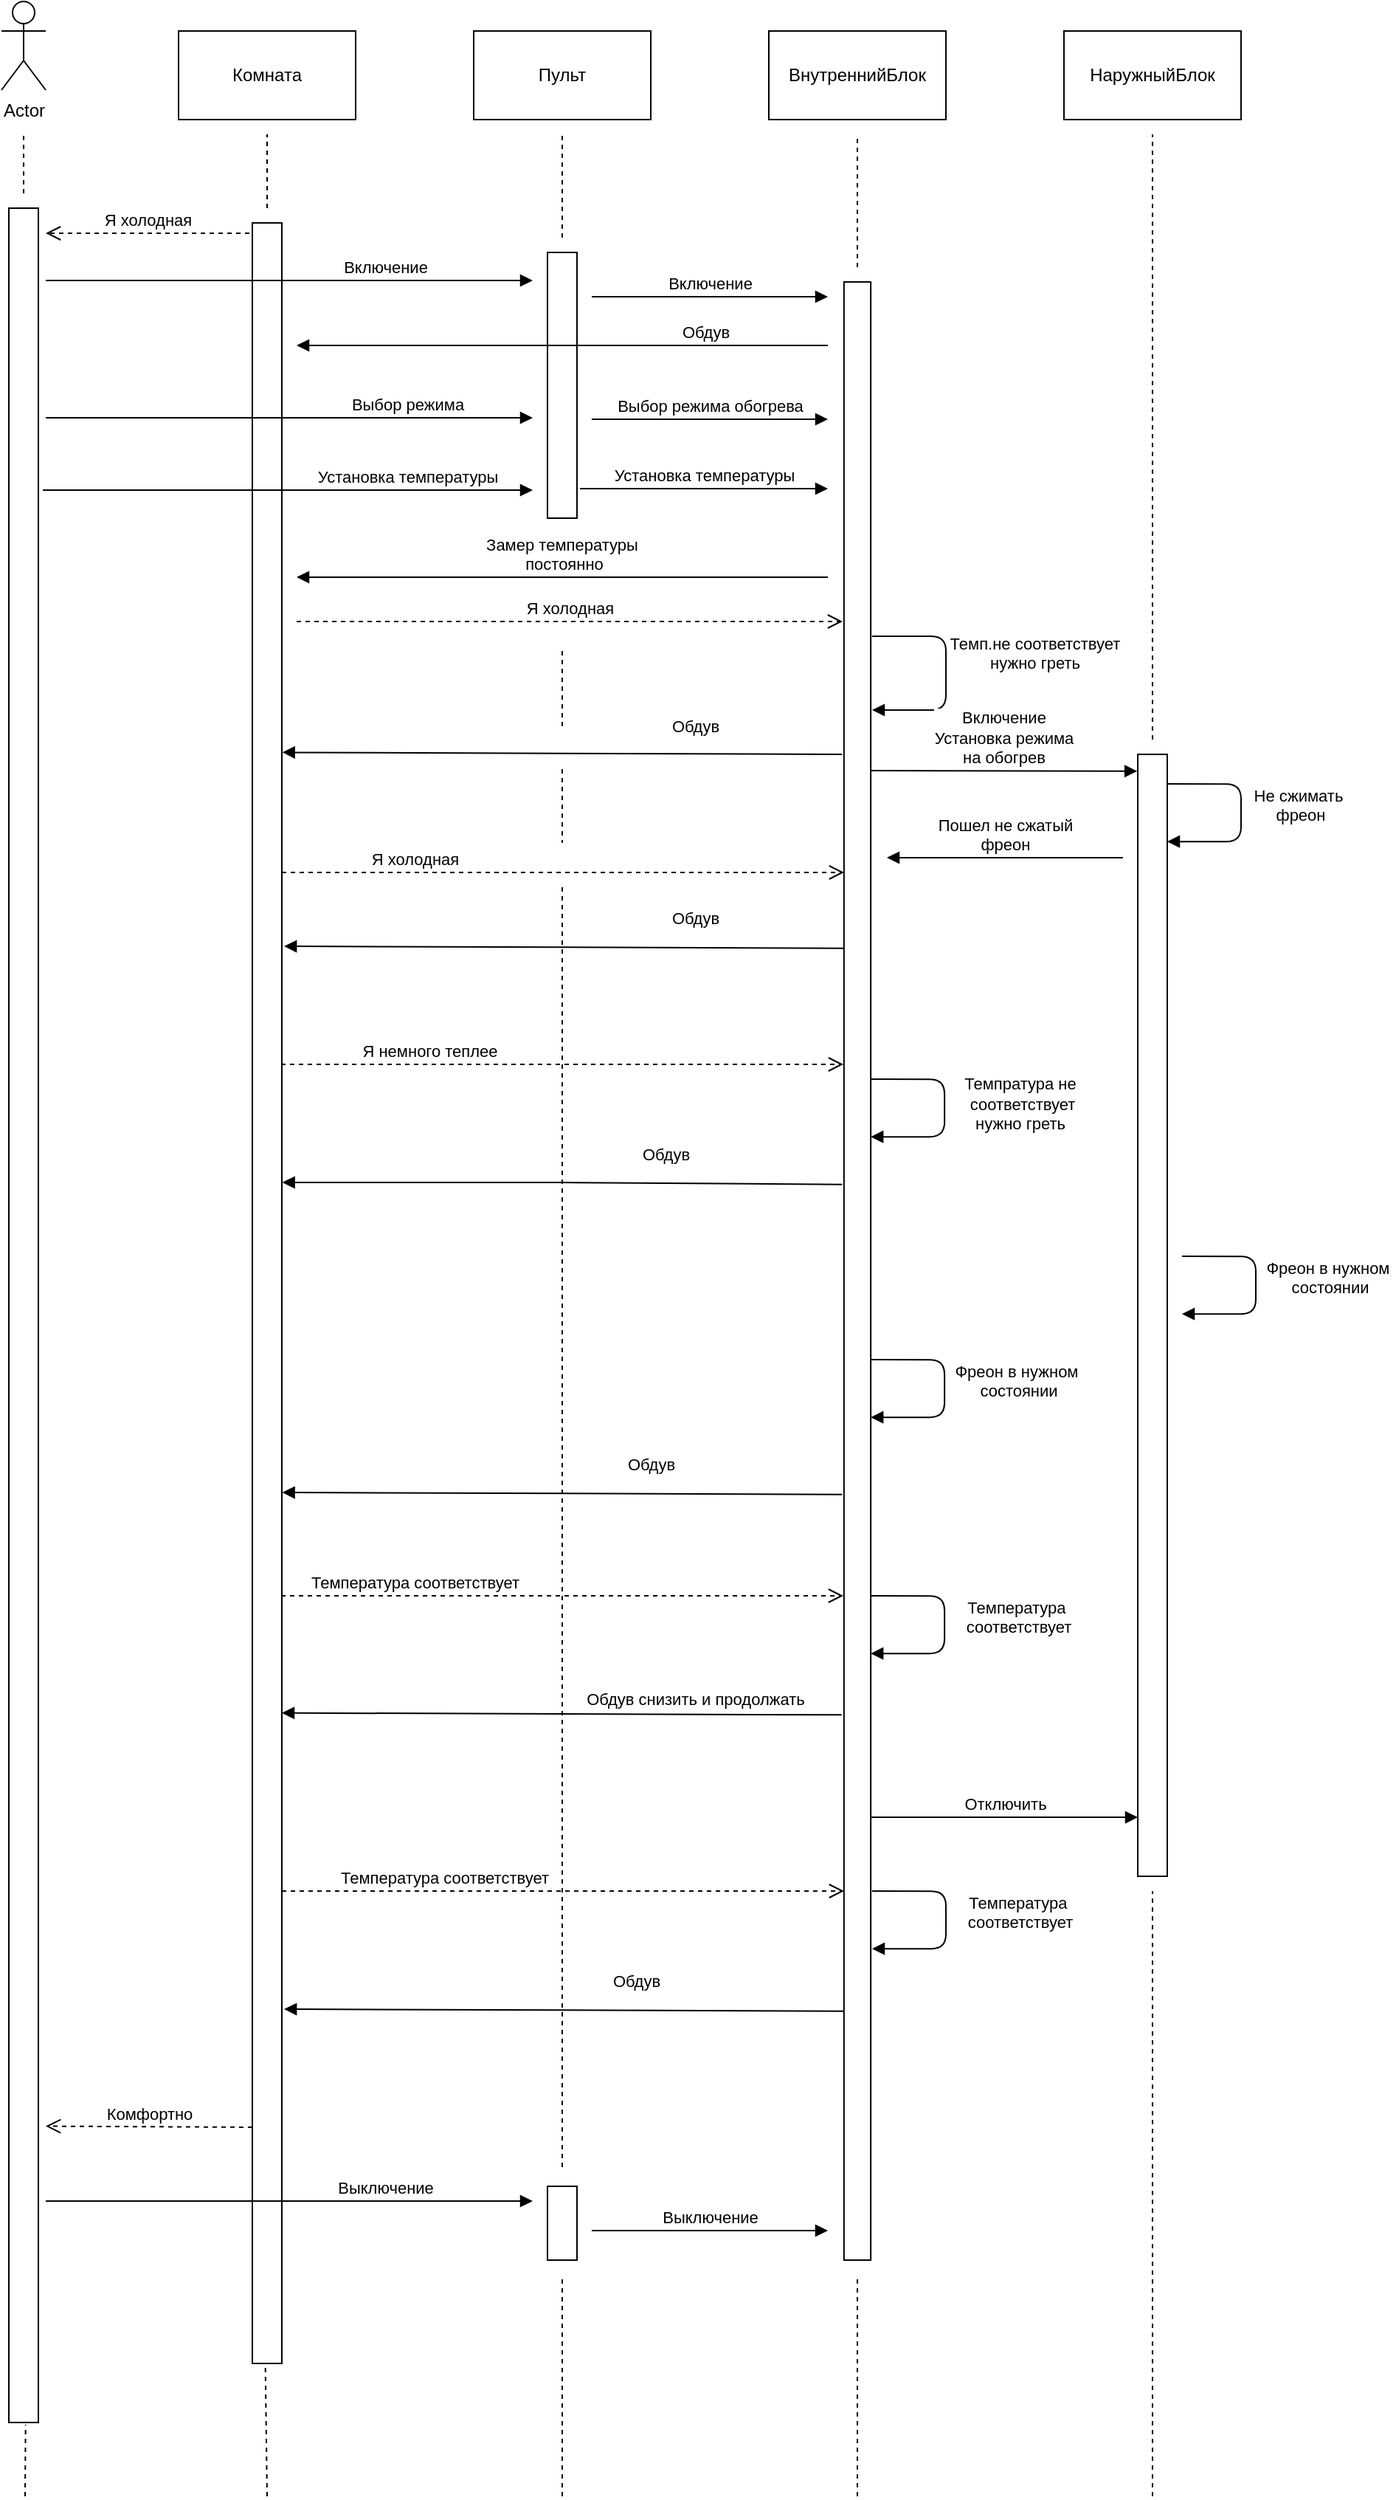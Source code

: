 <mxfile version="15.2.9" type="github">
  <diagram id="fSP1RlAC8vX0w-eQDweL" name="Page-1">
    <mxGraphModel dx="806" dy="490" grid="1" gridSize="10" guides="1" tooltips="1" connect="1" arrows="1" fold="1" page="1" pageScale="1" pageWidth="827" pageHeight="1169" math="0" shadow="0">
      <root>
        <mxCell id="0" />
        <mxCell id="1" parent="0" />
        <mxCell id="T-YBNMZaAXyBkbNDSHO9-1" value="Actor" style="shape=umlActor;verticalLabelPosition=bottom;verticalAlign=top;html=1;outlineConnect=0;" vertex="1" parent="1">
          <mxGeometry x="40" y="40" width="30" height="60" as="geometry" />
        </mxCell>
        <mxCell id="T-YBNMZaAXyBkbNDSHO9-2" value="&lt;font style=&quot;vertical-align: inherit&quot;&gt;&lt;font style=&quot;vertical-align: inherit&quot;&gt;Комната&lt;/font&gt;&lt;/font&gt;" style="rounded=0;whiteSpace=wrap;html=1;" vertex="1" parent="1">
          <mxGeometry x="160" y="60" width="120" height="60" as="geometry" />
        </mxCell>
        <mxCell id="T-YBNMZaAXyBkbNDSHO9-3" value="&lt;font style=&quot;vertical-align: inherit&quot;&gt;&lt;font style=&quot;vertical-align: inherit&quot;&gt;Пульт&lt;/font&gt;&lt;/font&gt;" style="rounded=0;whiteSpace=wrap;html=1;" vertex="1" parent="1">
          <mxGeometry x="360" y="60" width="120" height="60" as="geometry" />
        </mxCell>
        <mxCell id="T-YBNMZaAXyBkbNDSHO9-4" value="&lt;font style=&quot;vertical-align: inherit&quot;&gt;&lt;font style=&quot;vertical-align: inherit&quot;&gt;ВнутреннийБлок&lt;/font&gt;&lt;/font&gt;" style="rounded=0;whiteSpace=wrap;html=1;" vertex="1" parent="1">
          <mxGeometry x="560" y="60" width="120" height="60" as="geometry" />
        </mxCell>
        <mxCell id="T-YBNMZaAXyBkbNDSHO9-5" value="&lt;font style=&quot;vertical-align: inherit&quot;&gt;&lt;font style=&quot;vertical-align: inherit&quot;&gt;НаружныйБлок&lt;/font&gt;&lt;/font&gt;" style="rounded=0;whiteSpace=wrap;html=1;" vertex="1" parent="1">
          <mxGeometry x="760" y="60" width="120" height="60" as="geometry" />
        </mxCell>
        <mxCell id="T-YBNMZaAXyBkbNDSHO9-6" value="" style="html=1;points=[];perimeter=orthogonalPerimeter;" vertex="1" parent="1">
          <mxGeometry x="45" y="180" width="20" height="1500" as="geometry" />
        </mxCell>
        <mxCell id="T-YBNMZaAXyBkbNDSHO9-7" value="" style="endArrow=none;dashed=1;html=1;" edge="1" parent="1">
          <mxGeometry width="50" height="50" relative="1" as="geometry">
            <mxPoint x="55" y="170" as="sourcePoint" />
            <mxPoint x="55" y="130" as="targetPoint" />
          </mxGeometry>
        </mxCell>
        <mxCell id="T-YBNMZaAXyBkbNDSHO9-9" value="" style="html=1;points=[];perimeter=orthogonalPerimeter;" vertex="1" parent="1">
          <mxGeometry x="210" y="190" width="20" height="1450" as="geometry" />
        </mxCell>
        <mxCell id="T-YBNMZaAXyBkbNDSHO9-12" value="" style="html=1;points=[];perimeter=orthogonalPerimeter;" vertex="1" parent="1">
          <mxGeometry x="410" y="210" width="20" height="180" as="geometry" />
        </mxCell>
        <mxCell id="T-YBNMZaAXyBkbNDSHO9-14" value="Я холодная" style="html=1;verticalAlign=bottom;endArrow=open;dashed=1;endSize=8;" edge="1" parent="1">
          <mxGeometry relative="1" as="geometry">
            <mxPoint x="208" y="197" as="sourcePoint" />
            <mxPoint x="70" y="197" as="targetPoint" />
          </mxGeometry>
        </mxCell>
        <mxCell id="T-YBNMZaAXyBkbNDSHO9-19" value="Включение" style="html=1;verticalAlign=bottom;endArrow=block;" edge="1" parent="1">
          <mxGeometry x="0.394" width="80" relative="1" as="geometry">
            <mxPoint x="70" y="229" as="sourcePoint" />
            <mxPoint x="400" y="229" as="targetPoint" />
            <mxPoint as="offset" />
          </mxGeometry>
        </mxCell>
        <mxCell id="T-YBNMZaAXyBkbNDSHO9-20" value="Включение" style="html=1;verticalAlign=bottom;endArrow=block;" edge="1" parent="1">
          <mxGeometry width="80" relative="1" as="geometry">
            <mxPoint x="440" y="240" as="sourcePoint" />
            <mxPoint x="600" y="240" as="targetPoint" />
          </mxGeometry>
        </mxCell>
        <mxCell id="T-YBNMZaAXyBkbNDSHO9-21" value="" style="html=1;points=[];perimeter=orthogonalPerimeter;" vertex="1" parent="1">
          <mxGeometry x="610.93" y="230" width="18.14" height="1340" as="geometry" />
        </mxCell>
        <mxCell id="T-YBNMZaAXyBkbNDSHO9-24" value="Выбор режима" style="html=1;verticalAlign=bottom;endArrow=block;" edge="1" parent="1">
          <mxGeometry x="0.485" width="80" relative="1" as="geometry">
            <mxPoint x="70" y="322" as="sourcePoint" />
            <mxPoint x="400" y="322" as="targetPoint" />
            <mxPoint as="offset" />
          </mxGeometry>
        </mxCell>
        <mxCell id="T-YBNMZaAXyBkbNDSHO9-25" value="Выбор режима обогрева" style="html=1;verticalAlign=bottom;endArrow=block;" edge="1" parent="1">
          <mxGeometry width="80" relative="1" as="geometry">
            <mxPoint x="440" y="323" as="sourcePoint" />
            <mxPoint x="600" y="323" as="targetPoint" />
          </mxGeometry>
        </mxCell>
        <mxCell id="T-YBNMZaAXyBkbNDSHO9-26" value="Установка температуры" style="html=1;verticalAlign=bottom;endArrow=block;" edge="1" parent="1">
          <mxGeometry x="0.485" width="80" relative="1" as="geometry">
            <mxPoint x="68" y="371" as="sourcePoint" />
            <mxPoint x="400" y="371" as="targetPoint" />
            <mxPoint as="offset" />
          </mxGeometry>
        </mxCell>
        <mxCell id="T-YBNMZaAXyBkbNDSHO9-27" value="Установка температуры" style="html=1;verticalAlign=bottom;endArrow=block;" edge="1" parent="1">
          <mxGeometry x="-0.005" width="80" relative="1" as="geometry">
            <mxPoint x="432" y="370" as="sourcePoint" />
            <mxPoint x="600" y="370" as="targetPoint" />
            <mxPoint as="offset" />
          </mxGeometry>
        </mxCell>
        <mxCell id="T-YBNMZaAXyBkbNDSHO9-28" value="Замер температуры&amp;nbsp;&lt;br&gt;постоянно" style="html=1;verticalAlign=bottom;endArrow=block;" edge="1" parent="1">
          <mxGeometry x="-0.003" width="80" relative="1" as="geometry">
            <mxPoint x="600" y="430" as="sourcePoint" />
            <mxPoint x="240" y="430" as="targetPoint" />
            <mxPoint as="offset" />
          </mxGeometry>
        </mxCell>
        <mxCell id="T-YBNMZaAXyBkbNDSHO9-29" value="Я холодная" style="html=1;verticalAlign=bottom;endArrow=open;dashed=1;endSize=8;" edge="1" parent="1">
          <mxGeometry x="-0.003" relative="1" as="geometry">
            <mxPoint x="240" y="460" as="sourcePoint" />
            <mxPoint x="610" y="460" as="targetPoint" />
            <mxPoint as="offset" />
            <Array as="points">
              <mxPoint x="350" y="460" />
            </Array>
          </mxGeometry>
        </mxCell>
        <mxCell id="T-YBNMZaAXyBkbNDSHO9-31" value="Обдув" style="html=1;verticalAlign=bottom;endArrow=block;" edge="1" parent="1">
          <mxGeometry x="-0.537" width="80" relative="1" as="geometry">
            <mxPoint x="600" y="273" as="sourcePoint" />
            <mxPoint x="240" y="273" as="targetPoint" />
            <mxPoint as="offset" />
          </mxGeometry>
        </mxCell>
        <mxCell id="T-YBNMZaAXyBkbNDSHO9-32" value="Темп.не соответствует &lt;br&gt;нужно греть" style="html=1;verticalAlign=bottom;endArrow=block;" edge="1" parent="1">
          <mxGeometry x="0.027" y="60" width="80" relative="1" as="geometry">
            <mxPoint x="630" y="470" as="sourcePoint" />
            <mxPoint x="630" y="520" as="targetPoint" />
            <Array as="points">
              <mxPoint x="680" y="470" />
              <mxPoint x="680" y="520" />
            </Array>
            <mxPoint as="offset" />
          </mxGeometry>
        </mxCell>
        <mxCell id="T-YBNMZaAXyBkbNDSHO9-33" value="" style="html=1;points=[];perimeter=orthogonalPerimeter;" vertex="1" parent="1">
          <mxGeometry x="810" y="550" width="20" height="760" as="geometry" />
        </mxCell>
        <mxCell id="T-YBNMZaAXyBkbNDSHO9-34" value="Включение&lt;br&gt;Установка режима&lt;br&gt;на обогрев" style="html=1;verticalAlign=bottom;endArrow=block;entryX=-0.02;entryY=0.015;entryDx=0;entryDy=0;entryPerimeter=0;" edge="1" parent="1" target="T-YBNMZaAXyBkbNDSHO9-33">
          <mxGeometry width="80" relative="1" as="geometry">
            <mxPoint x="629" y="561" as="sourcePoint" />
            <mxPoint x="809.07" y="570" as="targetPoint" />
          </mxGeometry>
        </mxCell>
        <mxCell id="T-YBNMZaAXyBkbNDSHO9-35" value="Не сжимать&amp;nbsp;&lt;br&gt;фреон" style="html=1;verticalAlign=bottom;endArrow=block;exitX=1.051;exitY=0.153;exitDx=0;exitDy=0;exitPerimeter=0;" edge="1" parent="1">
          <mxGeometry x="0.15" y="40" width="80" relative="1" as="geometry">
            <mxPoint x="829.995" y="570" as="sourcePoint" />
            <mxPoint x="830" y="609.08" as="targetPoint" />
            <Array as="points">
              <mxPoint x="880" y="570.08" />
              <mxPoint x="880" y="609.08" />
            </Array>
            <mxPoint as="offset" />
          </mxGeometry>
        </mxCell>
        <mxCell id="T-YBNMZaAXyBkbNDSHO9-36" value="Пошел не сжатый&lt;br&gt;фреон" style="html=1;verticalAlign=bottom;endArrow=block;" edge="1" parent="1">
          <mxGeometry width="80" relative="1" as="geometry">
            <mxPoint x="800" y="620" as="sourcePoint" />
            <mxPoint x="640" y="620" as="targetPoint" />
            <Array as="points">
              <mxPoint x="680" y="620" />
            </Array>
          </mxGeometry>
        </mxCell>
        <mxCell id="T-YBNMZaAXyBkbNDSHO9-37" value="Обдув" style="html=1;verticalAlign=bottom;endArrow=block;entryX=1.025;entryY=0.053;entryDx=0;entryDy=0;entryPerimeter=0;exitX=-0.059;exitY=0.032;exitDx=0;exitDy=0;exitPerimeter=0;" edge="1" parent="1">
          <mxGeometry x="-0.474" y="-10" width="80" relative="1" as="geometry">
            <mxPoint x="609.68" y="550" as="sourcePoint" />
            <mxPoint x="230.32" y="548.68" as="targetPoint" />
            <mxPoint as="offset" />
          </mxGeometry>
        </mxCell>
        <mxCell id="T-YBNMZaAXyBkbNDSHO9-38" value="Обдув" style="html=1;verticalAlign=bottom;endArrow=block;entryX=1.025;entryY=0.053;entryDx=0;entryDy=0;entryPerimeter=0;exitX=-0.059;exitY=0.032;exitDx=0;exitDy=0;exitPerimeter=0;" edge="1" parent="1">
          <mxGeometry x="-0.468" y="-11" width="80" relative="1" as="geometry">
            <mxPoint x="610.93" y="681.32" as="sourcePoint" />
            <mxPoint x="231.57" y="680" as="targetPoint" />
            <mxPoint as="offset" />
          </mxGeometry>
        </mxCell>
        <mxCell id="T-YBNMZaAXyBkbNDSHO9-41" value="Я холодная" style="html=1;verticalAlign=bottom;endArrow=open;dashed=1;endSize=8;entryX=0.004;entryY=0.151;entryDx=0;entryDy=0;entryPerimeter=0;" edge="1" parent="1">
          <mxGeometry x="-0.528" relative="1" as="geometry">
            <mxPoint x="230" y="630" as="sourcePoint" />
            <mxPoint x="611.003" y="630" as="targetPoint" />
            <mxPoint as="offset" />
          </mxGeometry>
        </mxCell>
        <mxCell id="T-YBNMZaAXyBkbNDSHO9-42" value="Я немного теплее" style="html=1;verticalAlign=bottom;endArrow=open;dashed=1;endSize=8;entryX=0.004;entryY=0.151;entryDx=0;entryDy=0;entryPerimeter=0;" edge="1" parent="1">
          <mxGeometry x="-0.472" relative="1" as="geometry">
            <mxPoint x="229.5" y="760" as="sourcePoint" />
            <mxPoint x="610.503" y="760" as="targetPoint" />
            <mxPoint as="offset" />
          </mxGeometry>
        </mxCell>
        <mxCell id="T-YBNMZaAXyBkbNDSHO9-43" value="Темпратура не&lt;br&gt;&amp;nbsp;соответствует &lt;br&gt;нужно греть" style="html=1;verticalAlign=bottom;endArrow=block;exitX=1.051;exitY=0.153;exitDx=0;exitDy=0;exitPerimeter=0;" edge="1" parent="1">
          <mxGeometry x="0.281" y="-51" width="80" relative="1" as="geometry">
            <mxPoint x="629.07" y="770" as="sourcePoint" />
            <mxPoint x="629.075" y="809.08" as="targetPoint" />
            <Array as="points">
              <mxPoint x="679.075" y="770.08" />
              <mxPoint x="679.075" y="809.08" />
            </Array>
            <mxPoint x="51" y="51" as="offset" />
          </mxGeometry>
        </mxCell>
        <mxCell id="T-YBNMZaAXyBkbNDSHO9-44" value="Обдув" style="html=1;verticalAlign=bottom;endArrow=block;entryX=1.025;entryY=0.053;entryDx=0;entryDy=0;entryPerimeter=0;exitX=-0.059;exitY=0.032;exitDx=0;exitDy=0;exitPerimeter=0;" edge="1" parent="1">
          <mxGeometry x="-0.369" y="-10" width="80" relative="1" as="geometry">
            <mxPoint x="609.68" y="841.32" as="sourcePoint" />
            <mxPoint x="230.32" y="840.0" as="targetPoint" />
            <mxPoint as="offset" />
            <Array as="points">
              <mxPoint x="420" y="840" />
            </Array>
          </mxGeometry>
        </mxCell>
        <mxCell id="T-YBNMZaAXyBkbNDSHO9-45" value="Фреон в нужном&amp;nbsp;&lt;br&gt;состоянии" style="html=1;verticalAlign=bottom;endArrow=block;exitX=1.051;exitY=0.153;exitDx=0;exitDy=0;exitPerimeter=0;" edge="1" parent="1">
          <mxGeometry x="0.15" y="50" width="80" relative="1" as="geometry">
            <mxPoint x="629.07" y="960" as="sourcePoint" />
            <mxPoint x="629.075" y="999.08" as="targetPoint" />
            <Array as="points">
              <mxPoint x="679.075" y="960.08" />
              <mxPoint x="679.075" y="999.08" />
            </Array>
            <mxPoint as="offset" />
          </mxGeometry>
        </mxCell>
        <mxCell id="T-YBNMZaAXyBkbNDSHO9-46" value="Фреон в нужном&amp;nbsp;&lt;br&gt;состоянии" style="html=1;verticalAlign=bottom;endArrow=block;exitX=1.051;exitY=0.153;exitDx=0;exitDy=0;exitPerimeter=0;" edge="1" parent="1">
          <mxGeometry x="0.15" y="50" width="80" relative="1" as="geometry">
            <mxPoint x="840" y="890" as="sourcePoint" />
            <mxPoint x="840.005" y="929.08" as="targetPoint" />
            <Array as="points">
              <mxPoint x="890.005" y="890.08" />
              <mxPoint x="890.005" y="929.08" />
            </Array>
            <mxPoint as="offset" />
          </mxGeometry>
        </mxCell>
        <mxCell id="T-YBNMZaAXyBkbNDSHO9-48" value="Обдув" style="html=1;verticalAlign=bottom;endArrow=block;entryX=1.025;entryY=0.053;entryDx=0;entryDy=0;entryPerimeter=0;exitX=-0.059;exitY=0.032;exitDx=0;exitDy=0;exitPerimeter=0;" edge="1" parent="1">
          <mxGeometry x="-0.316" y="-11" width="80" relative="1" as="geometry">
            <mxPoint x="609.68" y="1051.32" as="sourcePoint" />
            <mxPoint x="230.32" y="1050.0" as="targetPoint" />
            <mxPoint as="offset" />
          </mxGeometry>
        </mxCell>
        <mxCell id="T-YBNMZaAXyBkbNDSHO9-49" value="Температура соответствует" style="html=1;verticalAlign=bottom;endArrow=open;dashed=1;endSize=8;entryX=0.004;entryY=0.151;entryDx=0;entryDy=0;entryPerimeter=0;" edge="1" parent="1">
          <mxGeometry x="-0.525" relative="1" as="geometry">
            <mxPoint x="229.5" y="1120" as="sourcePoint" />
            <mxPoint x="610.503" y="1120" as="targetPoint" />
            <mxPoint as="offset" />
          </mxGeometry>
        </mxCell>
        <mxCell id="T-YBNMZaAXyBkbNDSHO9-50" value="Температура&amp;nbsp;&lt;br&gt;соответствует" style="html=1;verticalAlign=bottom;endArrow=block;exitX=1.051;exitY=0.153;exitDx=0;exitDy=0;exitPerimeter=0;" edge="1" parent="1">
          <mxGeometry x="0.15" y="50" width="80" relative="1" as="geometry">
            <mxPoint x="629.07" y="1120" as="sourcePoint" />
            <mxPoint x="629.075" y="1159.08" as="targetPoint" />
            <Array as="points">
              <mxPoint x="679.075" y="1120.08" />
              <mxPoint x="679.075" y="1159.08" />
            </Array>
            <mxPoint as="offset" />
          </mxGeometry>
        </mxCell>
        <mxCell id="T-YBNMZaAXyBkbNDSHO9-52" value="Обдув снизить и продолжать" style="html=1;verticalAlign=bottom;endArrow=block;entryX=1.025;entryY=0.053;entryDx=0;entryDy=0;entryPerimeter=0;exitX=-0.059;exitY=0.032;exitDx=0;exitDy=0;exitPerimeter=0;" edge="1" parent="1">
          <mxGeometry x="-0.476" y="-1" width="80" relative="1" as="geometry">
            <mxPoint x="609.36" y="1200.66" as="sourcePoint" />
            <mxPoint x="230.0" y="1199.34" as="targetPoint" />
            <mxPoint as="offset" />
          </mxGeometry>
        </mxCell>
        <mxCell id="T-YBNMZaAXyBkbNDSHO9-53" value="Отключить" style="html=1;verticalAlign=bottom;endArrow=block;exitX=1.007;exitY=0.207;exitDx=0;exitDy=0;exitPerimeter=0;entryX=-0.02;entryY=0.015;entryDx=0;entryDy=0;entryPerimeter=0;" edge="1" parent="1">
          <mxGeometry width="80" relative="1" as="geometry">
            <mxPoint x="629.6" y="1270" as="sourcePoint" />
            <mxPoint x="810.003" y="1270.02" as="targetPoint" />
          </mxGeometry>
        </mxCell>
        <mxCell id="T-YBNMZaAXyBkbNDSHO9-54" value="Температура&amp;nbsp;&lt;br&gt;соответствует" style="html=1;verticalAlign=bottom;endArrow=block;exitX=1.051;exitY=0.153;exitDx=0;exitDy=0;exitPerimeter=0;" edge="1" parent="1">
          <mxGeometry x="0.15" y="50" width="80" relative="1" as="geometry">
            <mxPoint x="630" y="1320" as="sourcePoint" />
            <mxPoint x="630.005" y="1359.08" as="targetPoint" />
            <Array as="points">
              <mxPoint x="680.005" y="1320.08" />
              <mxPoint x="680.005" y="1359.08" />
            </Array>
            <mxPoint as="offset" />
          </mxGeometry>
        </mxCell>
        <mxCell id="T-YBNMZaAXyBkbNDSHO9-55" value="Температура соответствует" style="html=1;verticalAlign=bottom;endArrow=open;dashed=1;endSize=8;entryX=0.004;entryY=0.151;entryDx=0;entryDy=0;entryPerimeter=0;" edge="1" parent="1">
          <mxGeometry x="-0.423" relative="1" as="geometry">
            <mxPoint x="230" y="1320" as="sourcePoint" />
            <mxPoint x="611.003" y="1320" as="targetPoint" />
            <mxPoint as="offset" />
          </mxGeometry>
        </mxCell>
        <mxCell id="T-YBNMZaAXyBkbNDSHO9-56" value="Обдув" style="html=1;verticalAlign=bottom;endArrow=block;entryX=1.025;entryY=0.053;entryDx=0;entryDy=0;entryPerimeter=0;exitX=-0.059;exitY=0.032;exitDx=0;exitDy=0;exitPerimeter=0;" edge="1" parent="1">
          <mxGeometry x="-0.257" y="-11" width="80" relative="1" as="geometry">
            <mxPoint x="610.93" y="1401.32" as="sourcePoint" />
            <mxPoint x="231.57" y="1400.0" as="targetPoint" />
            <mxPoint as="offset" />
          </mxGeometry>
        </mxCell>
        <mxCell id="T-YBNMZaAXyBkbNDSHO9-57" value="Комфортно" style="html=1;verticalAlign=bottom;endArrow=open;dashed=1;endSize=8;entryX=1.15;entryY=0.011;entryDx=0;entryDy=0;entryPerimeter=0;exitX=-0.1;exitY=0.006;exitDx=0;exitDy=0;exitPerimeter=0;" edge="1" parent="1">
          <mxGeometry relative="1" as="geometry">
            <mxPoint x="210" y="1480" as="sourcePoint" />
            <mxPoint x="70" y="1479.26" as="targetPoint" />
          </mxGeometry>
        </mxCell>
        <mxCell id="T-YBNMZaAXyBkbNDSHO9-58" value="" style="html=1;points=[];perimeter=orthogonalPerimeter;" vertex="1" parent="1">
          <mxGeometry x="410" y="1520" width="20" height="50" as="geometry" />
        </mxCell>
        <mxCell id="T-YBNMZaAXyBkbNDSHO9-59" value="Выключение" style="html=1;verticalAlign=bottom;endArrow=block;" edge="1" parent="1">
          <mxGeometry x="0.394" width="80" relative="1" as="geometry">
            <mxPoint x="70" y="1530" as="sourcePoint" />
            <mxPoint x="400" y="1530" as="targetPoint" />
            <mxPoint as="offset" />
          </mxGeometry>
        </mxCell>
        <mxCell id="T-YBNMZaAXyBkbNDSHO9-60" value="Выключение" style="html=1;verticalAlign=bottom;endArrow=block;" edge="1" parent="1">
          <mxGeometry width="80" relative="1" as="geometry">
            <mxPoint x="440" y="1550" as="sourcePoint" />
            <mxPoint x="600" y="1550" as="targetPoint" />
          </mxGeometry>
        </mxCell>
        <mxCell id="T-YBNMZaAXyBkbNDSHO9-61" value="" style="endArrow=none;dashed=1;html=1;" edge="1" parent="1">
          <mxGeometry width="50" height="50" relative="1" as="geometry">
            <mxPoint x="420" y="200" as="sourcePoint" />
            <mxPoint x="420" y="130" as="targetPoint" />
          </mxGeometry>
        </mxCell>
        <mxCell id="T-YBNMZaAXyBkbNDSHO9-62" value="" style="endArrow=none;dashed=1;html=1;" edge="1" parent="1">
          <mxGeometry width="50" height="50" relative="1" as="geometry">
            <mxPoint x="620" y="220" as="sourcePoint" />
            <mxPoint x="620" y="130" as="targetPoint" />
          </mxGeometry>
        </mxCell>
        <mxCell id="T-YBNMZaAXyBkbNDSHO9-63" value="" style="endArrow=none;dashed=1;html=1;" edge="1" parent="1">
          <mxGeometry width="50" height="50" relative="1" as="geometry">
            <mxPoint x="220" y="180" as="sourcePoint" />
            <mxPoint x="220" y="130" as="targetPoint" />
          </mxGeometry>
        </mxCell>
        <mxCell id="T-YBNMZaAXyBkbNDSHO9-64" value="" style="endArrow=none;dashed=1;html=1;entryX=0.567;entryY=1.001;entryDx=0;entryDy=0;entryPerimeter=0;" edge="1" parent="1" target="T-YBNMZaAXyBkbNDSHO9-6">
          <mxGeometry width="50" height="50" relative="1" as="geometry">
            <mxPoint x="56" y="1730" as="sourcePoint" />
            <mxPoint x="60" y="1690" as="targetPoint" />
          </mxGeometry>
        </mxCell>
        <mxCell id="T-YBNMZaAXyBkbNDSHO9-65" value="" style="endArrow=none;dashed=1;html=1;entryX=0.442;entryY=1.002;entryDx=0;entryDy=0;entryPerimeter=0;" edge="1" parent="1" target="T-YBNMZaAXyBkbNDSHO9-9">
          <mxGeometry width="50" height="50" relative="1" as="geometry">
            <mxPoint x="220" y="1730" as="sourcePoint" />
            <mxPoint x="320" y="1710" as="targetPoint" />
          </mxGeometry>
        </mxCell>
        <mxCell id="T-YBNMZaAXyBkbNDSHO9-66" value="" style="endArrow=none;dashed=1;html=1;" edge="1" parent="1">
          <mxGeometry width="50" height="50" relative="1" as="geometry">
            <mxPoint x="420" y="1730" as="sourcePoint" />
            <mxPoint x="420" y="1580" as="targetPoint" />
          </mxGeometry>
        </mxCell>
        <mxCell id="T-YBNMZaAXyBkbNDSHO9-67" value="" style="endArrow=none;dashed=1;html=1;" edge="1" parent="1">
          <mxGeometry width="50" height="50" relative="1" as="geometry">
            <mxPoint x="620" y="1730" as="sourcePoint" />
            <mxPoint x="620" y="1580" as="targetPoint" />
          </mxGeometry>
        </mxCell>
        <mxCell id="T-YBNMZaAXyBkbNDSHO9-68" value="" style="endArrow=none;dashed=1;html=1;" edge="1" parent="1">
          <mxGeometry width="50" height="50" relative="1" as="geometry">
            <mxPoint x="820" y="1730" as="sourcePoint" />
            <mxPoint x="820" y="1320" as="targetPoint" />
          </mxGeometry>
        </mxCell>
        <mxCell id="T-YBNMZaAXyBkbNDSHO9-69" value="" style="endArrow=none;dashed=1;html=1;" edge="1" parent="1">
          <mxGeometry width="50" height="50" relative="1" as="geometry">
            <mxPoint x="820" y="540" as="sourcePoint" />
            <mxPoint x="820" y="130" as="targetPoint" />
          </mxGeometry>
        </mxCell>
        <mxCell id="T-YBNMZaAXyBkbNDSHO9-70" value="" style="endArrow=none;dashed=1;html=1;" edge="1" parent="1">
          <mxGeometry width="50" height="50" relative="1" as="geometry">
            <mxPoint x="420" y="480" as="sourcePoint" />
            <mxPoint x="420" y="530.833" as="targetPoint" />
          </mxGeometry>
        </mxCell>
        <mxCell id="T-YBNMZaAXyBkbNDSHO9-71" value="" style="endArrow=none;dashed=1;html=1;" edge="1" parent="1">
          <mxGeometry width="50" height="50" relative="1" as="geometry">
            <mxPoint x="420" y="560" as="sourcePoint" />
            <mxPoint x="420" y="610" as="targetPoint" />
          </mxGeometry>
        </mxCell>
        <mxCell id="T-YBNMZaAXyBkbNDSHO9-72" value="" style="endArrow=none;dashed=1;html=1;" edge="1" parent="1">
          <mxGeometry width="50" height="50" relative="1" as="geometry">
            <mxPoint x="420" y="640" as="sourcePoint" />
            <mxPoint x="420" y="1510" as="targetPoint" />
          </mxGeometry>
        </mxCell>
      </root>
    </mxGraphModel>
  </diagram>
</mxfile>
